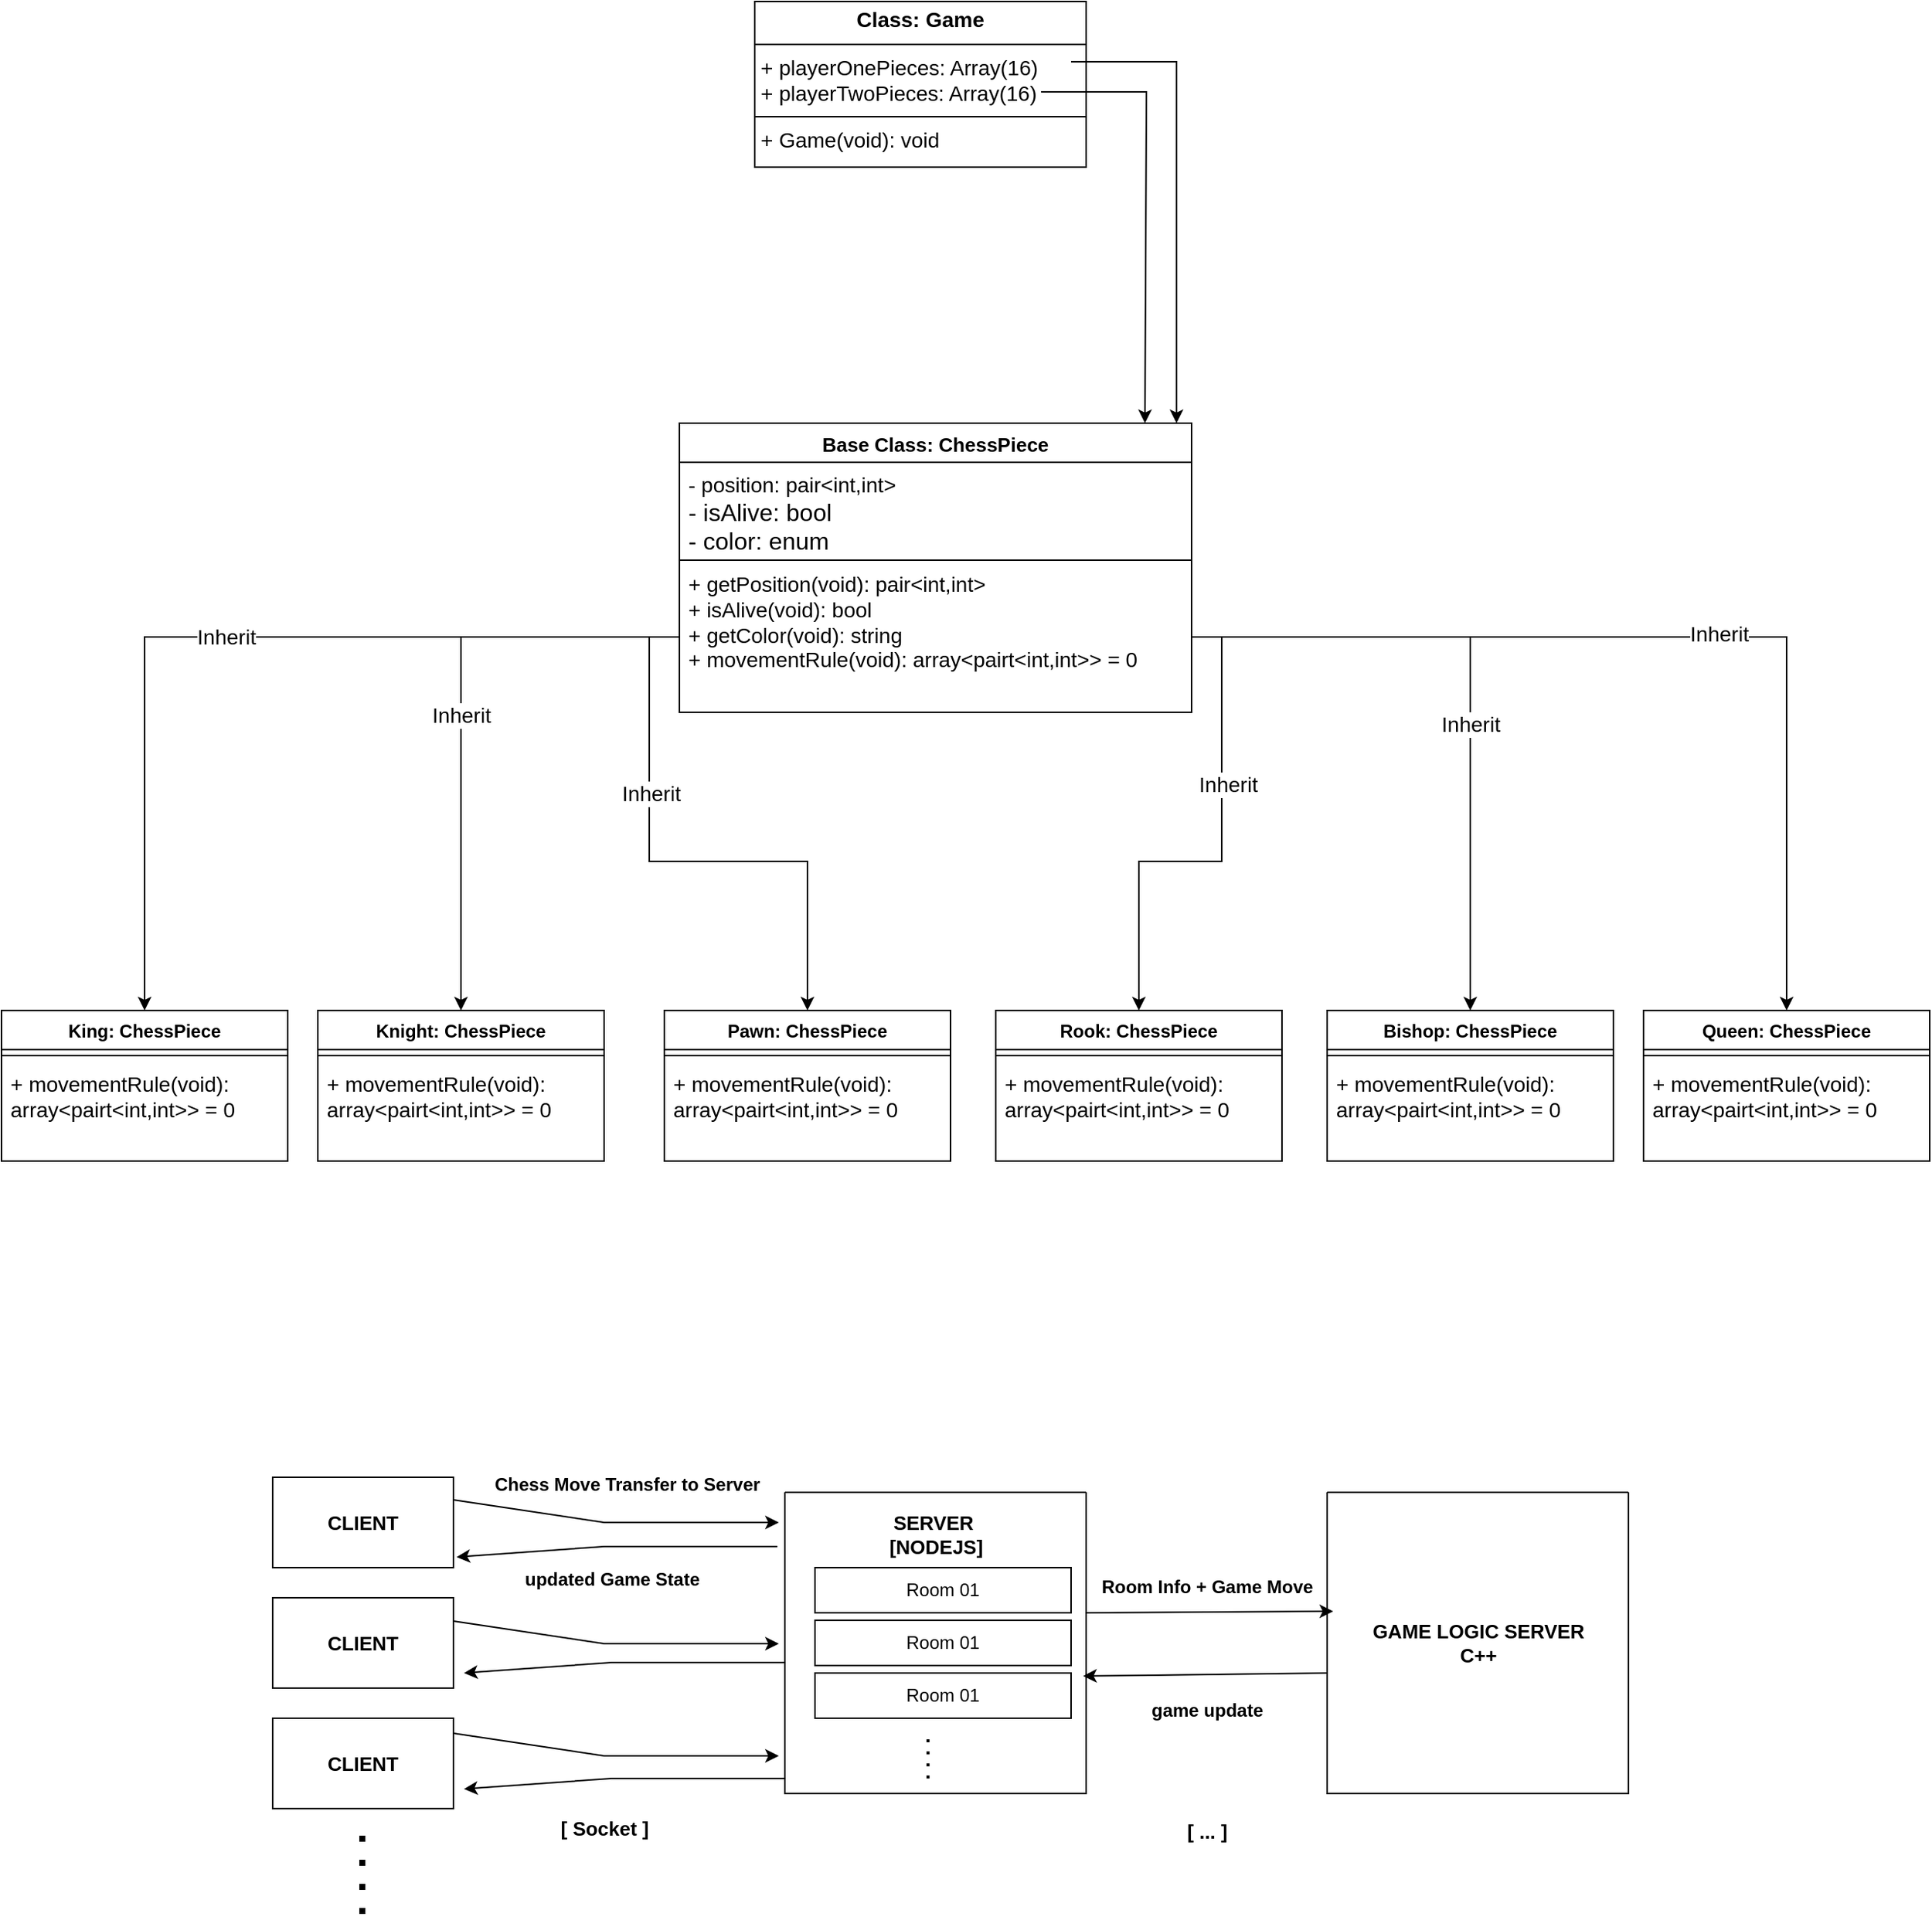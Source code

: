 <mxfile version="24.2.2" type="device">
  <diagram name="Page-1" id="oYLnIwKT5NR0gaOxqe4Z">
    <mxGraphModel dx="2236" dy="1885" grid="1" gridSize="10" guides="1" tooltips="1" connect="1" arrows="1" fold="1" page="1" pageScale="1" pageWidth="850" pageHeight="1100" math="0" shadow="0">
      <root>
        <mxCell id="0" />
        <mxCell id="1" parent="0" />
        <mxCell id="VDKzRDDV_KGsR_dn3_d1-5" value="&lt;span style=&quot;font-size: 13px;&quot;&gt;Base Class: ChessPiece&lt;/span&gt;" style="swimlane;fontStyle=1;align=center;verticalAlign=top;childLayout=stackLayout;horizontal=1;startSize=26;horizontalStack=0;resizeParent=1;resizeParentMax=0;resizeLast=0;collapsible=1;marginBottom=0;whiteSpace=wrap;html=1;" parent="1" vertex="1">
          <mxGeometry x="-110" y="-390" width="340" height="192" as="geometry" />
        </mxCell>
        <mxCell id="VDKzRDDV_KGsR_dn3_d1-6" value="&lt;font style=&quot;font-size: 14px;&quot;&gt;- position: pair&amp;lt;int,int&amp;gt;&lt;/font&gt;&lt;div&gt;&lt;font size=&quot;3&quot;&gt;- isAlive: bool&lt;/font&gt;&lt;/div&gt;&lt;div&gt;&lt;font size=&quot;3&quot;&gt;- color: enum&lt;/font&gt;&lt;/div&gt;&lt;div&gt;&lt;font size=&quot;3&quot;&gt;&lt;br&gt;&lt;/font&gt;&lt;/div&gt;&lt;div&gt;&lt;br&gt;&lt;/div&gt;" style="text;strokeColor=none;fillColor=none;align=left;verticalAlign=top;spacingLeft=4;spacingRight=4;overflow=hidden;rotatable=0;points=[[0,0.5],[1,0.5]];portConstraint=eastwest;whiteSpace=wrap;html=1;" parent="VDKzRDDV_KGsR_dn3_d1-5" vertex="1">
          <mxGeometry y="26" width="340" height="64" as="geometry" />
        </mxCell>
        <mxCell id="VDKzRDDV_KGsR_dn3_d1-7" value="" style="line;strokeWidth=1;fillColor=none;align=left;verticalAlign=middle;spacingTop=-1;spacingLeft=3;spacingRight=3;rotatable=0;labelPosition=right;points=[];portConstraint=eastwest;strokeColor=inherit;" parent="VDKzRDDV_KGsR_dn3_d1-5" vertex="1">
          <mxGeometry y="90" width="340" height="2" as="geometry" />
        </mxCell>
        <mxCell id="VDKzRDDV_KGsR_dn3_d1-8" value="&lt;font style=&quot;font-size: 14px;&quot;&gt;+ getPosition(void): pair&amp;lt;int,int&amp;gt;&lt;/font&gt;&lt;div&gt;&lt;font style=&quot;font-size: 14px;&quot;&gt;+ isAlive(void): bool&lt;/font&gt;&lt;/div&gt;&lt;div&gt;&lt;font style=&quot;font-size: 14px;&quot;&gt;+ getColor(void): string&lt;/font&gt;&lt;/div&gt;&lt;div&gt;&lt;font style=&quot;font-size: 14px;&quot;&gt;+ movementRule(void): array&amp;lt;pairt&amp;lt;int,int&amp;gt;&amp;gt; = 0&lt;/font&gt;&lt;/div&gt;" style="text;strokeColor=none;fillColor=none;align=left;verticalAlign=top;spacingLeft=4;spacingRight=4;overflow=hidden;rotatable=0;points=[[0,0.5],[1,0.5]];portConstraint=eastwest;whiteSpace=wrap;html=1;" parent="VDKzRDDV_KGsR_dn3_d1-5" vertex="1">
          <mxGeometry y="92" width="340" height="100" as="geometry" />
        </mxCell>
        <mxCell id="VDKzRDDV_KGsR_dn3_d1-10" value="Pawn: ChessPiece" style="swimlane;fontStyle=1;align=center;verticalAlign=top;childLayout=stackLayout;horizontal=1;startSize=26;horizontalStack=0;resizeParent=1;resizeParentMax=0;resizeLast=0;collapsible=1;marginBottom=0;whiteSpace=wrap;html=1;" parent="1" vertex="1">
          <mxGeometry x="-120" width="190" height="100" as="geometry" />
        </mxCell>
        <mxCell id="VDKzRDDV_KGsR_dn3_d1-12" value="" style="line;strokeWidth=1;fillColor=none;align=left;verticalAlign=middle;spacingTop=-1;spacingLeft=3;spacingRight=3;rotatable=0;labelPosition=right;points=[];portConstraint=eastwest;strokeColor=inherit;" parent="VDKzRDDV_KGsR_dn3_d1-10" vertex="1">
          <mxGeometry y="26" width="190" height="8" as="geometry" />
        </mxCell>
        <mxCell id="VDKzRDDV_KGsR_dn3_d1-13" value="&lt;span style=&quot;font-size: 14px;&quot;&gt;+ movementRule(void): array&amp;lt;pairt&amp;lt;int,int&amp;gt;&amp;gt; = 0&lt;/span&gt;" style="text;strokeColor=none;fillColor=none;align=left;verticalAlign=top;spacingLeft=4;spacingRight=4;overflow=hidden;rotatable=0;points=[[0,0.5],[1,0.5]];portConstraint=eastwest;whiteSpace=wrap;html=1;" parent="VDKzRDDV_KGsR_dn3_d1-10" vertex="1">
          <mxGeometry y="34" width="190" height="66" as="geometry" />
        </mxCell>
        <mxCell id="VDKzRDDV_KGsR_dn3_d1-14" value="Rook: ChessPiece" style="swimlane;fontStyle=1;align=center;verticalAlign=top;childLayout=stackLayout;horizontal=1;startSize=26;horizontalStack=0;resizeParent=1;resizeParentMax=0;resizeLast=0;collapsible=1;marginBottom=0;whiteSpace=wrap;html=1;" parent="1" vertex="1">
          <mxGeometry x="100" width="190" height="100" as="geometry" />
        </mxCell>
        <mxCell id="VDKzRDDV_KGsR_dn3_d1-15" value="" style="line;strokeWidth=1;fillColor=none;align=left;verticalAlign=middle;spacingTop=-1;spacingLeft=3;spacingRight=3;rotatable=0;labelPosition=right;points=[];portConstraint=eastwest;strokeColor=inherit;" parent="VDKzRDDV_KGsR_dn3_d1-14" vertex="1">
          <mxGeometry y="26" width="190" height="8" as="geometry" />
        </mxCell>
        <mxCell id="VDKzRDDV_KGsR_dn3_d1-16" value="&lt;span style=&quot;font-size: 14px;&quot;&gt;+ movementRule(void): array&amp;lt;pairt&amp;lt;int,int&amp;gt;&amp;gt; = 0&lt;/span&gt;" style="text;strokeColor=none;fillColor=none;align=left;verticalAlign=top;spacingLeft=4;spacingRight=4;overflow=hidden;rotatable=0;points=[[0,0.5],[1,0.5]];portConstraint=eastwest;whiteSpace=wrap;html=1;" parent="VDKzRDDV_KGsR_dn3_d1-14" vertex="1">
          <mxGeometry y="34" width="190" height="66" as="geometry" />
        </mxCell>
        <mxCell id="VDKzRDDV_KGsR_dn3_d1-17" value="Bishop: ChessPiece" style="swimlane;fontStyle=1;align=center;verticalAlign=top;childLayout=stackLayout;horizontal=1;startSize=26;horizontalStack=0;resizeParent=1;resizeParentMax=0;resizeLast=0;collapsible=1;marginBottom=0;whiteSpace=wrap;html=1;" parent="1" vertex="1">
          <mxGeometry x="320" width="190" height="100" as="geometry" />
        </mxCell>
        <mxCell id="VDKzRDDV_KGsR_dn3_d1-18" value="" style="line;strokeWidth=1;fillColor=none;align=left;verticalAlign=middle;spacingTop=-1;spacingLeft=3;spacingRight=3;rotatable=0;labelPosition=right;points=[];portConstraint=eastwest;strokeColor=inherit;" parent="VDKzRDDV_KGsR_dn3_d1-17" vertex="1">
          <mxGeometry y="26" width="190" height="8" as="geometry" />
        </mxCell>
        <mxCell id="VDKzRDDV_KGsR_dn3_d1-19" value="&lt;span style=&quot;font-size: 14px;&quot;&gt;+ movementRule(void): array&amp;lt;pairt&amp;lt;int,int&amp;gt;&amp;gt; = 0&lt;/span&gt;" style="text;strokeColor=none;fillColor=none;align=left;verticalAlign=top;spacingLeft=4;spacingRight=4;overflow=hidden;rotatable=0;points=[[0,0.5],[1,0.5]];portConstraint=eastwest;whiteSpace=wrap;html=1;" parent="VDKzRDDV_KGsR_dn3_d1-17" vertex="1">
          <mxGeometry y="34" width="190" height="66" as="geometry" />
        </mxCell>
        <mxCell id="VDKzRDDV_KGsR_dn3_d1-20" value="Knight: ChessPiece" style="swimlane;fontStyle=1;align=center;verticalAlign=top;childLayout=stackLayout;horizontal=1;startSize=26;horizontalStack=0;resizeParent=1;resizeParentMax=0;resizeLast=0;collapsible=1;marginBottom=0;whiteSpace=wrap;html=1;" parent="1" vertex="1">
          <mxGeometry x="-350" width="190" height="100" as="geometry" />
        </mxCell>
        <mxCell id="VDKzRDDV_KGsR_dn3_d1-21" value="" style="line;strokeWidth=1;fillColor=none;align=left;verticalAlign=middle;spacingTop=-1;spacingLeft=3;spacingRight=3;rotatable=0;labelPosition=right;points=[];portConstraint=eastwest;strokeColor=inherit;" parent="VDKzRDDV_KGsR_dn3_d1-20" vertex="1">
          <mxGeometry y="26" width="190" height="8" as="geometry" />
        </mxCell>
        <mxCell id="VDKzRDDV_KGsR_dn3_d1-22" value="&lt;span style=&quot;font-size: 14px;&quot;&gt;+ movementRule(void): array&amp;lt;pairt&amp;lt;int,int&amp;gt;&amp;gt; = 0&lt;/span&gt;" style="text;strokeColor=none;fillColor=none;align=left;verticalAlign=top;spacingLeft=4;spacingRight=4;overflow=hidden;rotatable=0;points=[[0,0.5],[1,0.5]];portConstraint=eastwest;whiteSpace=wrap;html=1;" parent="VDKzRDDV_KGsR_dn3_d1-20" vertex="1">
          <mxGeometry y="34" width="190" height="66" as="geometry" />
        </mxCell>
        <mxCell id="VDKzRDDV_KGsR_dn3_d1-23" value="King: ChessPiece" style="swimlane;fontStyle=1;align=center;verticalAlign=top;childLayout=stackLayout;horizontal=1;startSize=26;horizontalStack=0;resizeParent=1;resizeParentMax=0;resizeLast=0;collapsible=1;marginBottom=0;whiteSpace=wrap;html=1;" parent="1" vertex="1">
          <mxGeometry x="-560" width="190" height="100" as="geometry" />
        </mxCell>
        <mxCell id="VDKzRDDV_KGsR_dn3_d1-24" value="" style="line;strokeWidth=1;fillColor=none;align=left;verticalAlign=middle;spacingTop=-1;spacingLeft=3;spacingRight=3;rotatable=0;labelPosition=right;points=[];portConstraint=eastwest;strokeColor=inherit;" parent="VDKzRDDV_KGsR_dn3_d1-23" vertex="1">
          <mxGeometry y="26" width="190" height="8" as="geometry" />
        </mxCell>
        <mxCell id="VDKzRDDV_KGsR_dn3_d1-25" value="&lt;span style=&quot;font-size: 14px;&quot;&gt;+ movementRule(void): array&amp;lt;pairt&amp;lt;int,int&amp;gt;&amp;gt; = 0&lt;/span&gt;&lt;div&gt;&lt;br&gt;&lt;/div&gt;" style="text;strokeColor=none;fillColor=none;align=left;verticalAlign=top;spacingLeft=4;spacingRight=4;overflow=hidden;rotatable=0;points=[[0,0.5],[1,0.5]];portConstraint=eastwest;whiteSpace=wrap;html=1;" parent="VDKzRDDV_KGsR_dn3_d1-23" vertex="1">
          <mxGeometry y="34" width="190" height="66" as="geometry" />
        </mxCell>
        <mxCell id="VDKzRDDV_KGsR_dn3_d1-26" value="Queen: ChessPiece" style="swimlane;fontStyle=1;align=center;verticalAlign=top;childLayout=stackLayout;horizontal=1;startSize=26;horizontalStack=0;resizeParent=1;resizeParentMax=0;resizeLast=0;collapsible=1;marginBottom=0;whiteSpace=wrap;html=1;" parent="1" vertex="1">
          <mxGeometry x="530" width="190" height="100" as="geometry" />
        </mxCell>
        <mxCell id="VDKzRDDV_KGsR_dn3_d1-27" value="" style="line;strokeWidth=1;fillColor=none;align=left;verticalAlign=middle;spacingTop=-1;spacingLeft=3;spacingRight=3;rotatable=0;labelPosition=right;points=[];portConstraint=eastwest;strokeColor=inherit;" parent="VDKzRDDV_KGsR_dn3_d1-26" vertex="1">
          <mxGeometry y="26" width="190" height="8" as="geometry" />
        </mxCell>
        <mxCell id="VDKzRDDV_KGsR_dn3_d1-28" value="&lt;span style=&quot;font-size: 14px;&quot;&gt;+ movementRule(void): array&amp;lt;pairt&amp;lt;int,int&amp;gt;&amp;gt; = 0&lt;/span&gt;" style="text;strokeColor=none;fillColor=none;align=left;verticalAlign=top;spacingLeft=4;spacingRight=4;overflow=hidden;rotatable=0;points=[[0,0.5],[1,0.5]];portConstraint=eastwest;whiteSpace=wrap;html=1;" parent="VDKzRDDV_KGsR_dn3_d1-26" vertex="1">
          <mxGeometry y="34" width="190" height="66" as="geometry" />
        </mxCell>
        <mxCell id="VDKzRDDV_KGsR_dn3_d1-29" value="&lt;font style=&quot;font-size: 14px;&quot;&gt;Inherit&lt;/font&gt;" style="edgeStyle=orthogonalEdgeStyle;rounded=0;orthogonalLoop=1;jettySize=auto;html=1;" parent="1" source="VDKzRDDV_KGsR_dn3_d1-8" target="VDKzRDDV_KGsR_dn3_d1-23" edge="1">
          <mxGeometry relative="1" as="geometry" />
        </mxCell>
        <mxCell id="VDKzRDDV_KGsR_dn3_d1-31" value="&lt;font style=&quot;font-size: 14px;&quot;&gt;Inherit&lt;/font&gt;" style="edgeStyle=orthogonalEdgeStyle;rounded=0;orthogonalLoop=1;jettySize=auto;html=1;entryX=0.5;entryY=0;entryDx=0;entryDy=0;" parent="1" source="VDKzRDDV_KGsR_dn3_d1-8" target="VDKzRDDV_KGsR_dn3_d1-20" edge="1">
          <mxGeometry relative="1" as="geometry" />
        </mxCell>
        <mxCell id="VDKzRDDV_KGsR_dn3_d1-32" style="edgeStyle=orthogonalEdgeStyle;rounded=0;orthogonalLoop=1;jettySize=auto;html=1;entryX=0.5;entryY=0;entryDx=0;entryDy=0;" parent="1" source="VDKzRDDV_KGsR_dn3_d1-8" target="VDKzRDDV_KGsR_dn3_d1-26" edge="1">
          <mxGeometry relative="1" as="geometry" />
        </mxCell>
        <mxCell id="VDKzRDDV_KGsR_dn3_d1-39" value="&lt;font style=&quot;font-size: 14px;&quot;&gt;Inherit&lt;/font&gt;" style="edgeLabel;html=1;align=center;verticalAlign=middle;resizable=0;points=[];" parent="VDKzRDDV_KGsR_dn3_d1-32" vertex="1" connectable="0">
          <mxGeometry x="0.608" y="2" relative="1" as="geometry">
            <mxPoint x="-47" y="-124" as="offset" />
          </mxGeometry>
        </mxCell>
        <mxCell id="VDKzRDDV_KGsR_dn3_d1-33" style="edgeStyle=orthogonalEdgeStyle;rounded=0;orthogonalLoop=1;jettySize=auto;html=1;entryX=0.5;entryY=0;entryDx=0;entryDy=0;" parent="1" source="VDKzRDDV_KGsR_dn3_d1-8" target="VDKzRDDV_KGsR_dn3_d1-17" edge="1">
          <mxGeometry relative="1" as="geometry" />
        </mxCell>
        <mxCell id="VDKzRDDV_KGsR_dn3_d1-38" value="&lt;font style=&quot;font-size: 14px;&quot;&gt;Inherit&lt;/font&gt;" style="edgeLabel;html=1;align=center;verticalAlign=middle;resizable=0;points=[];" parent="VDKzRDDV_KGsR_dn3_d1-33" vertex="1" connectable="0">
          <mxGeometry x="0.4" y="3" relative="1" as="geometry">
            <mxPoint x="-3" y="-60" as="offset" />
          </mxGeometry>
        </mxCell>
        <mxCell id="VDKzRDDV_KGsR_dn3_d1-34" style="edgeStyle=orthogonalEdgeStyle;rounded=0;orthogonalLoop=1;jettySize=auto;html=1;entryX=0.5;entryY=0;entryDx=0;entryDy=0;" parent="1" source="VDKzRDDV_KGsR_dn3_d1-8" target="VDKzRDDV_KGsR_dn3_d1-10" edge="1">
          <mxGeometry relative="1" as="geometry" />
        </mxCell>
        <mxCell id="VDKzRDDV_KGsR_dn3_d1-36" value="&lt;font style=&quot;font-size: 14px;&quot;&gt;Inherit&lt;/font&gt;" style="edgeLabel;html=1;align=center;verticalAlign=middle;resizable=0;points=[];" parent="VDKzRDDV_KGsR_dn3_d1-34" vertex="1" connectable="0">
          <mxGeometry x="-0.335" y="1" relative="1" as="geometry">
            <mxPoint as="offset" />
          </mxGeometry>
        </mxCell>
        <mxCell id="VDKzRDDV_KGsR_dn3_d1-35" style="edgeStyle=orthogonalEdgeStyle;rounded=0;orthogonalLoop=1;jettySize=auto;html=1;" parent="1" source="VDKzRDDV_KGsR_dn3_d1-8" target="VDKzRDDV_KGsR_dn3_d1-14" edge="1">
          <mxGeometry relative="1" as="geometry" />
        </mxCell>
        <mxCell id="VDKzRDDV_KGsR_dn3_d1-37" value="&lt;font style=&quot;font-size: 14px;&quot;&gt;Inherit&lt;/font&gt;" style="edgeLabel;html=1;align=center;verticalAlign=middle;resizable=0;points=[];" parent="VDKzRDDV_KGsR_dn3_d1-35" vertex="1" connectable="0">
          <mxGeometry x="-0.269" y="4" relative="1" as="geometry">
            <mxPoint as="offset" />
          </mxGeometry>
        </mxCell>
        <mxCell id="VDKzRDDV_KGsR_dn3_d1-40" value="&lt;p style=&quot;margin: 4px 0px 0px; text-align: center; font-size: 14px;&quot;&gt;&lt;b style=&quot;&quot;&gt;&lt;font style=&quot;font-size: 14px;&quot;&gt;Class: Game&lt;/font&gt;&lt;/b&gt;&lt;/p&gt;&lt;hr size=&quot;1&quot; style=&quot;border-style: solid; font-size: 14px;&quot;&gt;&lt;p style=&quot;margin: 0px 0px 0px 4px; font-size: 14px;&quot;&gt;&lt;font style=&quot;font-size: 14px;&quot;&gt;+ playerOnePieces: Array(16)&lt;/font&gt;&lt;/p&gt;&lt;p style=&quot;margin: 0px 0px 0px 4px; font-size: 14px;&quot;&gt;&lt;font style=&quot;font-size: 14px;&quot;&gt;+ playerTwoPieces: Array(16)&lt;/font&gt;&lt;/p&gt;&lt;hr size=&quot;1&quot; style=&quot;border-style: solid; font-size: 14px;&quot;&gt;&lt;p style=&quot;margin: 0px 0px 0px 4px; font-size: 14px;&quot;&gt;&lt;font style=&quot;font-size: 14px;&quot;&gt;+ Game(void): void&lt;/font&gt;&lt;/p&gt;" style="verticalAlign=top;align=left;overflow=fill;html=1;whiteSpace=wrap;" parent="1" vertex="1">
          <mxGeometry x="-60" y="-670" width="220" height="110" as="geometry" />
        </mxCell>
        <mxCell id="u2Fo4Lc265hD3u9dRZYP-5" value="" style="endArrow=classic;html=1;rounded=0;exitX=0.864;exitY=0.545;exitDx=0;exitDy=0;exitPerimeter=0;entryX=0.909;entryY=0;entryDx=0;entryDy=0;entryPerimeter=0;" edge="1" parent="1" source="VDKzRDDV_KGsR_dn3_d1-40" target="VDKzRDDV_KGsR_dn3_d1-5">
          <mxGeometry width="50" height="50" relative="1" as="geometry">
            <mxPoint x="250" y="-560" as="sourcePoint" />
            <mxPoint x="300" y="-610" as="targetPoint" />
            <Array as="points">
              <mxPoint x="200" y="-610" />
            </Array>
          </mxGeometry>
        </mxCell>
        <mxCell id="u2Fo4Lc265hD3u9dRZYP-6" value="" style="endArrow=classic;html=1;rounded=0;exitX=0.864;exitY=0.545;exitDx=0;exitDy=0;exitPerimeter=0;" edge="1" parent="1">
          <mxGeometry width="50" height="50" relative="1" as="geometry">
            <mxPoint x="150" y="-630" as="sourcePoint" />
            <mxPoint x="220" y="-390" as="targetPoint" />
            <Array as="points">
              <mxPoint x="220" y="-630" />
            </Array>
          </mxGeometry>
        </mxCell>
        <mxCell id="u2Fo4Lc265hD3u9dRZYP-9" style="edgeStyle=orthogonalEdgeStyle;rounded=0;orthogonalLoop=1;jettySize=auto;html=1;exitX=0.5;exitY=1;exitDx=0;exitDy=0;" edge="1" parent="1">
          <mxGeometry relative="1" as="geometry">
            <mxPoint x="-360" y="550" as="sourcePoint" />
            <mxPoint x="-360" y="550" as="targetPoint" />
          </mxGeometry>
        </mxCell>
        <mxCell id="u2Fo4Lc265hD3u9dRZYP-10" value="&lt;font style=&quot;font-size: 13px;&quot;&gt;&lt;b&gt;CLIENT&lt;/b&gt;&lt;/font&gt;" style="rounded=0;whiteSpace=wrap;html=1;" vertex="1" parent="1">
          <mxGeometry x="-380" y="310" width="120" height="60" as="geometry" />
        </mxCell>
        <mxCell id="u2Fo4Lc265hD3u9dRZYP-11" value="&lt;font style=&quot;font-size: 13px;&quot;&gt;&lt;b&gt;CLIENT&lt;/b&gt;&lt;/font&gt;" style="rounded=0;whiteSpace=wrap;html=1;" vertex="1" parent="1">
          <mxGeometry x="-380" y="390" width="120" height="60" as="geometry" />
        </mxCell>
        <mxCell id="u2Fo4Lc265hD3u9dRZYP-12" value="&lt;font style=&quot;font-size: 13px;&quot;&gt;&lt;b&gt;CLIENT&lt;/b&gt;&lt;/font&gt;" style="rounded=0;whiteSpace=wrap;html=1;" vertex="1" parent="1">
          <mxGeometry x="-380" y="470" width="120" height="60" as="geometry" />
        </mxCell>
        <mxCell id="u2Fo4Lc265hD3u9dRZYP-13" value="" style="endArrow=none;dashed=1;html=1;dashPattern=1 3;strokeWidth=4;rounded=0;" edge="1" parent="1">
          <mxGeometry width="50" height="50" relative="1" as="geometry">
            <mxPoint x="-320.5" y="600" as="sourcePoint" />
            <mxPoint x="-320.5" y="540" as="targetPoint" />
          </mxGeometry>
        </mxCell>
        <mxCell id="u2Fo4Lc265hD3u9dRZYP-14" value="" style="swimlane;startSize=0;" vertex="1" parent="1">
          <mxGeometry x="-40" y="320" width="200" height="200" as="geometry" />
        </mxCell>
        <mxCell id="u2Fo4Lc265hD3u9dRZYP-15" value="&lt;font style=&quot;font-size: 13px;&quot;&gt;&lt;b&gt;SERVER&amp;nbsp;&lt;/b&gt;&lt;/font&gt;&lt;div&gt;&lt;font style=&quot;font-size: 13px;&quot;&gt;&lt;b&gt;[NODEJS]&lt;/b&gt;&lt;/font&gt;&lt;/div&gt;" style="text;html=1;align=center;verticalAlign=middle;resizable=0;points=[];autosize=1;strokeColor=none;fillColor=none;" vertex="1" parent="u2Fo4Lc265hD3u9dRZYP-14">
          <mxGeometry x="55" y="8" width="90" height="40" as="geometry" />
        </mxCell>
        <mxCell id="u2Fo4Lc265hD3u9dRZYP-33" value="Room 01" style="rounded=0;whiteSpace=wrap;html=1;" vertex="1" parent="u2Fo4Lc265hD3u9dRZYP-14">
          <mxGeometry x="20" y="50" width="170" height="30" as="geometry" />
        </mxCell>
        <mxCell id="u2Fo4Lc265hD3u9dRZYP-34" value="Room 01" style="rounded=0;whiteSpace=wrap;html=1;" vertex="1" parent="u2Fo4Lc265hD3u9dRZYP-14">
          <mxGeometry x="20" y="85" width="170" height="30" as="geometry" />
        </mxCell>
        <mxCell id="u2Fo4Lc265hD3u9dRZYP-35" value="Room 01" style="rounded=0;whiteSpace=wrap;html=1;" vertex="1" parent="u2Fo4Lc265hD3u9dRZYP-14">
          <mxGeometry x="20" y="120" width="170" height="30" as="geometry" />
        </mxCell>
        <mxCell id="u2Fo4Lc265hD3u9dRZYP-36" value="" style="endArrow=none;dashed=1;html=1;dashPattern=1 3;strokeWidth=2;rounded=0;" edge="1" parent="u2Fo4Lc265hD3u9dRZYP-14">
          <mxGeometry width="50" height="50" relative="1" as="geometry">
            <mxPoint x="95" y="190" as="sourcePoint" />
            <mxPoint x="95" y="160" as="targetPoint" />
          </mxGeometry>
        </mxCell>
        <mxCell id="u2Fo4Lc265hD3u9dRZYP-16" value="" style="swimlane;startSize=0;" vertex="1" parent="1">
          <mxGeometry x="320" y="320" width="200" height="200" as="geometry" />
        </mxCell>
        <mxCell id="u2Fo4Lc265hD3u9dRZYP-17" value="&lt;font style=&quot;font-size: 13px;&quot;&gt;&lt;b&gt;GAME LOGIC SERVER&lt;/b&gt;&lt;/font&gt;&lt;div style=&quot;font-size: 13px;&quot;&gt;&lt;font style=&quot;font-size: 13px;&quot;&gt;&lt;b&gt;C++&lt;/b&gt;&lt;/font&gt;&lt;/div&gt;" style="text;html=1;align=center;verticalAlign=middle;resizable=0;points=[];autosize=1;strokeColor=none;fillColor=none;" vertex="1" parent="u2Fo4Lc265hD3u9dRZYP-16">
          <mxGeometry x="20" y="80" width="160" height="40" as="geometry" />
        </mxCell>
        <mxCell id="u2Fo4Lc265hD3u9dRZYP-18" value="" style="endArrow=classic;html=1;rounded=0;exitX=1;exitY=0.25;exitDx=0;exitDy=0;entryX=-0.02;entryY=0.1;entryDx=0;entryDy=0;entryPerimeter=0;" edge="1" parent="1" source="u2Fo4Lc265hD3u9dRZYP-10" target="u2Fo4Lc265hD3u9dRZYP-14">
          <mxGeometry width="50" height="50" relative="1" as="geometry">
            <mxPoint x="-250" y="350" as="sourcePoint" />
            <mxPoint x="-200" y="300" as="targetPoint" />
            <Array as="points">
              <mxPoint x="-160" y="340" />
            </Array>
          </mxGeometry>
        </mxCell>
        <mxCell id="u2Fo4Lc265hD3u9dRZYP-19" value="" style="endArrow=classic;html=1;rounded=0;exitX=-0.025;exitY=0.18;exitDx=0;exitDy=0;exitPerimeter=0;entryX=1.017;entryY=0.883;entryDx=0;entryDy=0;entryPerimeter=0;" edge="1" parent="1" source="u2Fo4Lc265hD3u9dRZYP-14" target="u2Fo4Lc265hD3u9dRZYP-10">
          <mxGeometry width="50" height="50" relative="1" as="geometry">
            <mxPoint x="-170" y="440" as="sourcePoint" />
            <mxPoint x="-120" y="390" as="targetPoint" />
            <Array as="points">
              <mxPoint x="-160" y="356" />
            </Array>
          </mxGeometry>
        </mxCell>
        <mxCell id="u2Fo4Lc265hD3u9dRZYP-20" value="" style="endArrow=classic;html=1;rounded=0;exitX=1;exitY=0.25;exitDx=0;exitDy=0;entryX=-0.02;entryY=0.1;entryDx=0;entryDy=0;entryPerimeter=0;" edge="1" parent="1">
          <mxGeometry width="50" height="50" relative="1" as="geometry">
            <mxPoint x="-260" y="405.5" as="sourcePoint" />
            <mxPoint x="-44" y="420.5" as="targetPoint" />
            <Array as="points">
              <mxPoint x="-160" y="420.5" />
            </Array>
          </mxGeometry>
        </mxCell>
        <mxCell id="u2Fo4Lc265hD3u9dRZYP-21" value="" style="endArrow=classic;html=1;rounded=0;exitX=1;exitY=0.25;exitDx=0;exitDy=0;entryX=-0.02;entryY=0.1;entryDx=0;entryDy=0;entryPerimeter=0;" edge="1" parent="1">
          <mxGeometry width="50" height="50" relative="1" as="geometry">
            <mxPoint x="-260" y="480" as="sourcePoint" />
            <mxPoint x="-44" y="495" as="targetPoint" />
            <Array as="points">
              <mxPoint x="-160" y="495" />
            </Array>
          </mxGeometry>
        </mxCell>
        <mxCell id="u2Fo4Lc265hD3u9dRZYP-22" value="" style="endArrow=classic;html=1;rounded=0;exitX=-0.025;exitY=0.18;exitDx=0;exitDy=0;exitPerimeter=0;entryX=1.017;entryY=0.883;entryDx=0;entryDy=0;entryPerimeter=0;" edge="1" parent="1">
          <mxGeometry width="50" height="50" relative="1" as="geometry">
            <mxPoint x="-40" y="433" as="sourcePoint" />
            <mxPoint x="-253" y="440" as="targetPoint" />
            <Array as="points">
              <mxPoint x="-155" y="433" />
            </Array>
          </mxGeometry>
        </mxCell>
        <mxCell id="u2Fo4Lc265hD3u9dRZYP-23" value="" style="endArrow=classic;html=1;rounded=0;exitX=-0.025;exitY=0.18;exitDx=0;exitDy=0;exitPerimeter=0;entryX=1.017;entryY=0.883;entryDx=0;entryDy=0;entryPerimeter=0;" edge="1" parent="1">
          <mxGeometry width="50" height="50" relative="1" as="geometry">
            <mxPoint x="-40" y="510" as="sourcePoint" />
            <mxPoint x="-253" y="517" as="targetPoint" />
            <Array as="points">
              <mxPoint x="-155" y="510" />
            </Array>
          </mxGeometry>
        </mxCell>
        <mxCell id="u2Fo4Lc265hD3u9dRZYP-24" value="&lt;b&gt;Chess Move Transfer to Server&lt;/b&gt;" style="text;html=1;align=center;verticalAlign=middle;resizable=0;points=[];autosize=1;strokeColor=none;fillColor=none;" vertex="1" parent="1">
          <mxGeometry x="-245" y="300" width="200" height="30" as="geometry" />
        </mxCell>
        <mxCell id="u2Fo4Lc265hD3u9dRZYP-26" value="&lt;b&gt;Room Info + Game Move&lt;/b&gt;" style="text;html=1;align=center;verticalAlign=middle;resizable=0;points=[];autosize=1;strokeColor=none;fillColor=none;" vertex="1" parent="1">
          <mxGeometry x="160" y="368" width="160" height="30" as="geometry" />
        </mxCell>
        <mxCell id="u2Fo4Lc265hD3u9dRZYP-27" value="&lt;b&gt;updated Game State&lt;/b&gt;" style="text;html=1;align=center;verticalAlign=middle;resizable=0;points=[];autosize=1;strokeColor=none;fillColor=none;" vertex="1" parent="1">
          <mxGeometry x="-225" y="363" width="140" height="30" as="geometry" />
        </mxCell>
        <mxCell id="u2Fo4Lc265hD3u9dRZYP-28" value="" style="endArrow=classic;html=1;rounded=0;entryX=1.025;entryY=1.033;entryDx=0;entryDy=0;entryPerimeter=0;" edge="1" parent="1" target="u2Fo4Lc265hD3u9dRZYP-26">
          <mxGeometry width="50" height="50" relative="1" as="geometry">
            <mxPoint x="160" y="400" as="sourcePoint" />
            <mxPoint x="210" y="350" as="targetPoint" />
          </mxGeometry>
        </mxCell>
        <mxCell id="u2Fo4Lc265hD3u9dRZYP-29" value="" style="endArrow=classic;html=1;rounded=0;exitX=0;exitY=0.6;exitDx=0;exitDy=0;exitPerimeter=0;entryX=0.99;entryY=0.61;entryDx=0;entryDy=0;entryPerimeter=0;" edge="1" parent="1" source="u2Fo4Lc265hD3u9dRZYP-16" target="u2Fo4Lc265hD3u9dRZYP-14">
          <mxGeometry width="50" height="50" relative="1" as="geometry">
            <mxPoint x="200" y="490" as="sourcePoint" />
            <mxPoint x="250" y="440" as="targetPoint" />
          </mxGeometry>
        </mxCell>
        <mxCell id="u2Fo4Lc265hD3u9dRZYP-30" value="&lt;b&gt;game update&lt;/b&gt;" style="text;html=1;align=center;verticalAlign=middle;resizable=0;points=[];autosize=1;strokeColor=none;fillColor=none;" vertex="1" parent="1">
          <mxGeometry x="190" y="450" width="100" height="30" as="geometry" />
        </mxCell>
        <mxCell id="u2Fo4Lc265hD3u9dRZYP-31" value="&lt;font style=&quot;font-size: 13px;&quot;&gt;&lt;b&gt;[ Socket ]&lt;/b&gt;&lt;/font&gt;" style="text;html=1;align=center;verticalAlign=middle;resizable=0;points=[];autosize=1;strokeColor=none;fillColor=none;" vertex="1" parent="1">
          <mxGeometry x="-200" y="528" width="80" height="30" as="geometry" />
        </mxCell>
        <mxCell id="u2Fo4Lc265hD3u9dRZYP-32" value="&lt;font style=&quot;font-size: 13px;&quot;&gt;&lt;b&gt;[ ... ]&lt;/b&gt;&lt;/font&gt;" style="text;html=1;align=center;verticalAlign=middle;resizable=0;points=[];autosize=1;strokeColor=none;fillColor=none;" vertex="1" parent="1">
          <mxGeometry x="215" y="530" width="50" height="30" as="geometry" />
        </mxCell>
      </root>
    </mxGraphModel>
  </diagram>
</mxfile>
